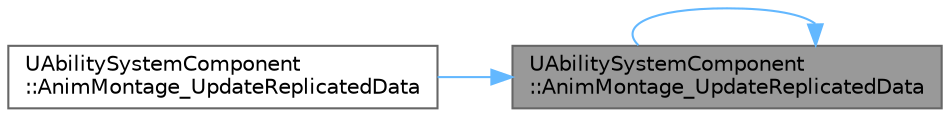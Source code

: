 digraph "UAbilitySystemComponent::AnimMontage_UpdateReplicatedData"
{
 // INTERACTIVE_SVG=YES
 // LATEX_PDF_SIZE
  bgcolor="transparent";
  edge [fontname=Helvetica,fontsize=10,labelfontname=Helvetica,labelfontsize=10];
  node [fontname=Helvetica,fontsize=10,shape=box,height=0.2,width=0.4];
  rankdir="RL";
  Node1 [id="Node000001",label="UAbilitySystemComponent\l::AnimMontage_UpdateReplicatedData",height=0.2,width=0.4,color="gray40", fillcolor="grey60", style="filled", fontcolor="black",tooltip="Copy LocalAnimMontageInfo into RepAnimMontageInfo."];
  Node1 -> Node1 [id="edge1_Node000001_Node000001",dir="back",color="steelblue1",style="solid",tooltip=" "];
  Node1 -> Node2 [id="edge2_Node000001_Node000002",dir="back",color="steelblue1",style="solid",tooltip=" "];
  Node2 [id="Node000002",label="UAbilitySystemComponent\l::AnimMontage_UpdateReplicatedData",height=0.2,width=0.4,color="grey40", fillcolor="white", style="filled",URL="$d4/d2d/classUAbilitySystemComponent.html#ae396bd82b59c607e97cc9a1722f60dd1",tooltip=" "];
}
